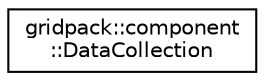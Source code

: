 digraph "Graphical Class Hierarchy"
{
  edge [fontname="Helvetica",fontsize="10",labelfontname="Helvetica",labelfontsize="10"];
  node [fontname="Helvetica",fontsize="10",shape=record];
  rankdir="LR";
  Node1 [label="gridpack::component\l::DataCollection",height=0.2,width=0.4,color="black", fillcolor="white", style="filled",URL="$classgridpack_1_1component_1_1_data_collection.html"];
}
